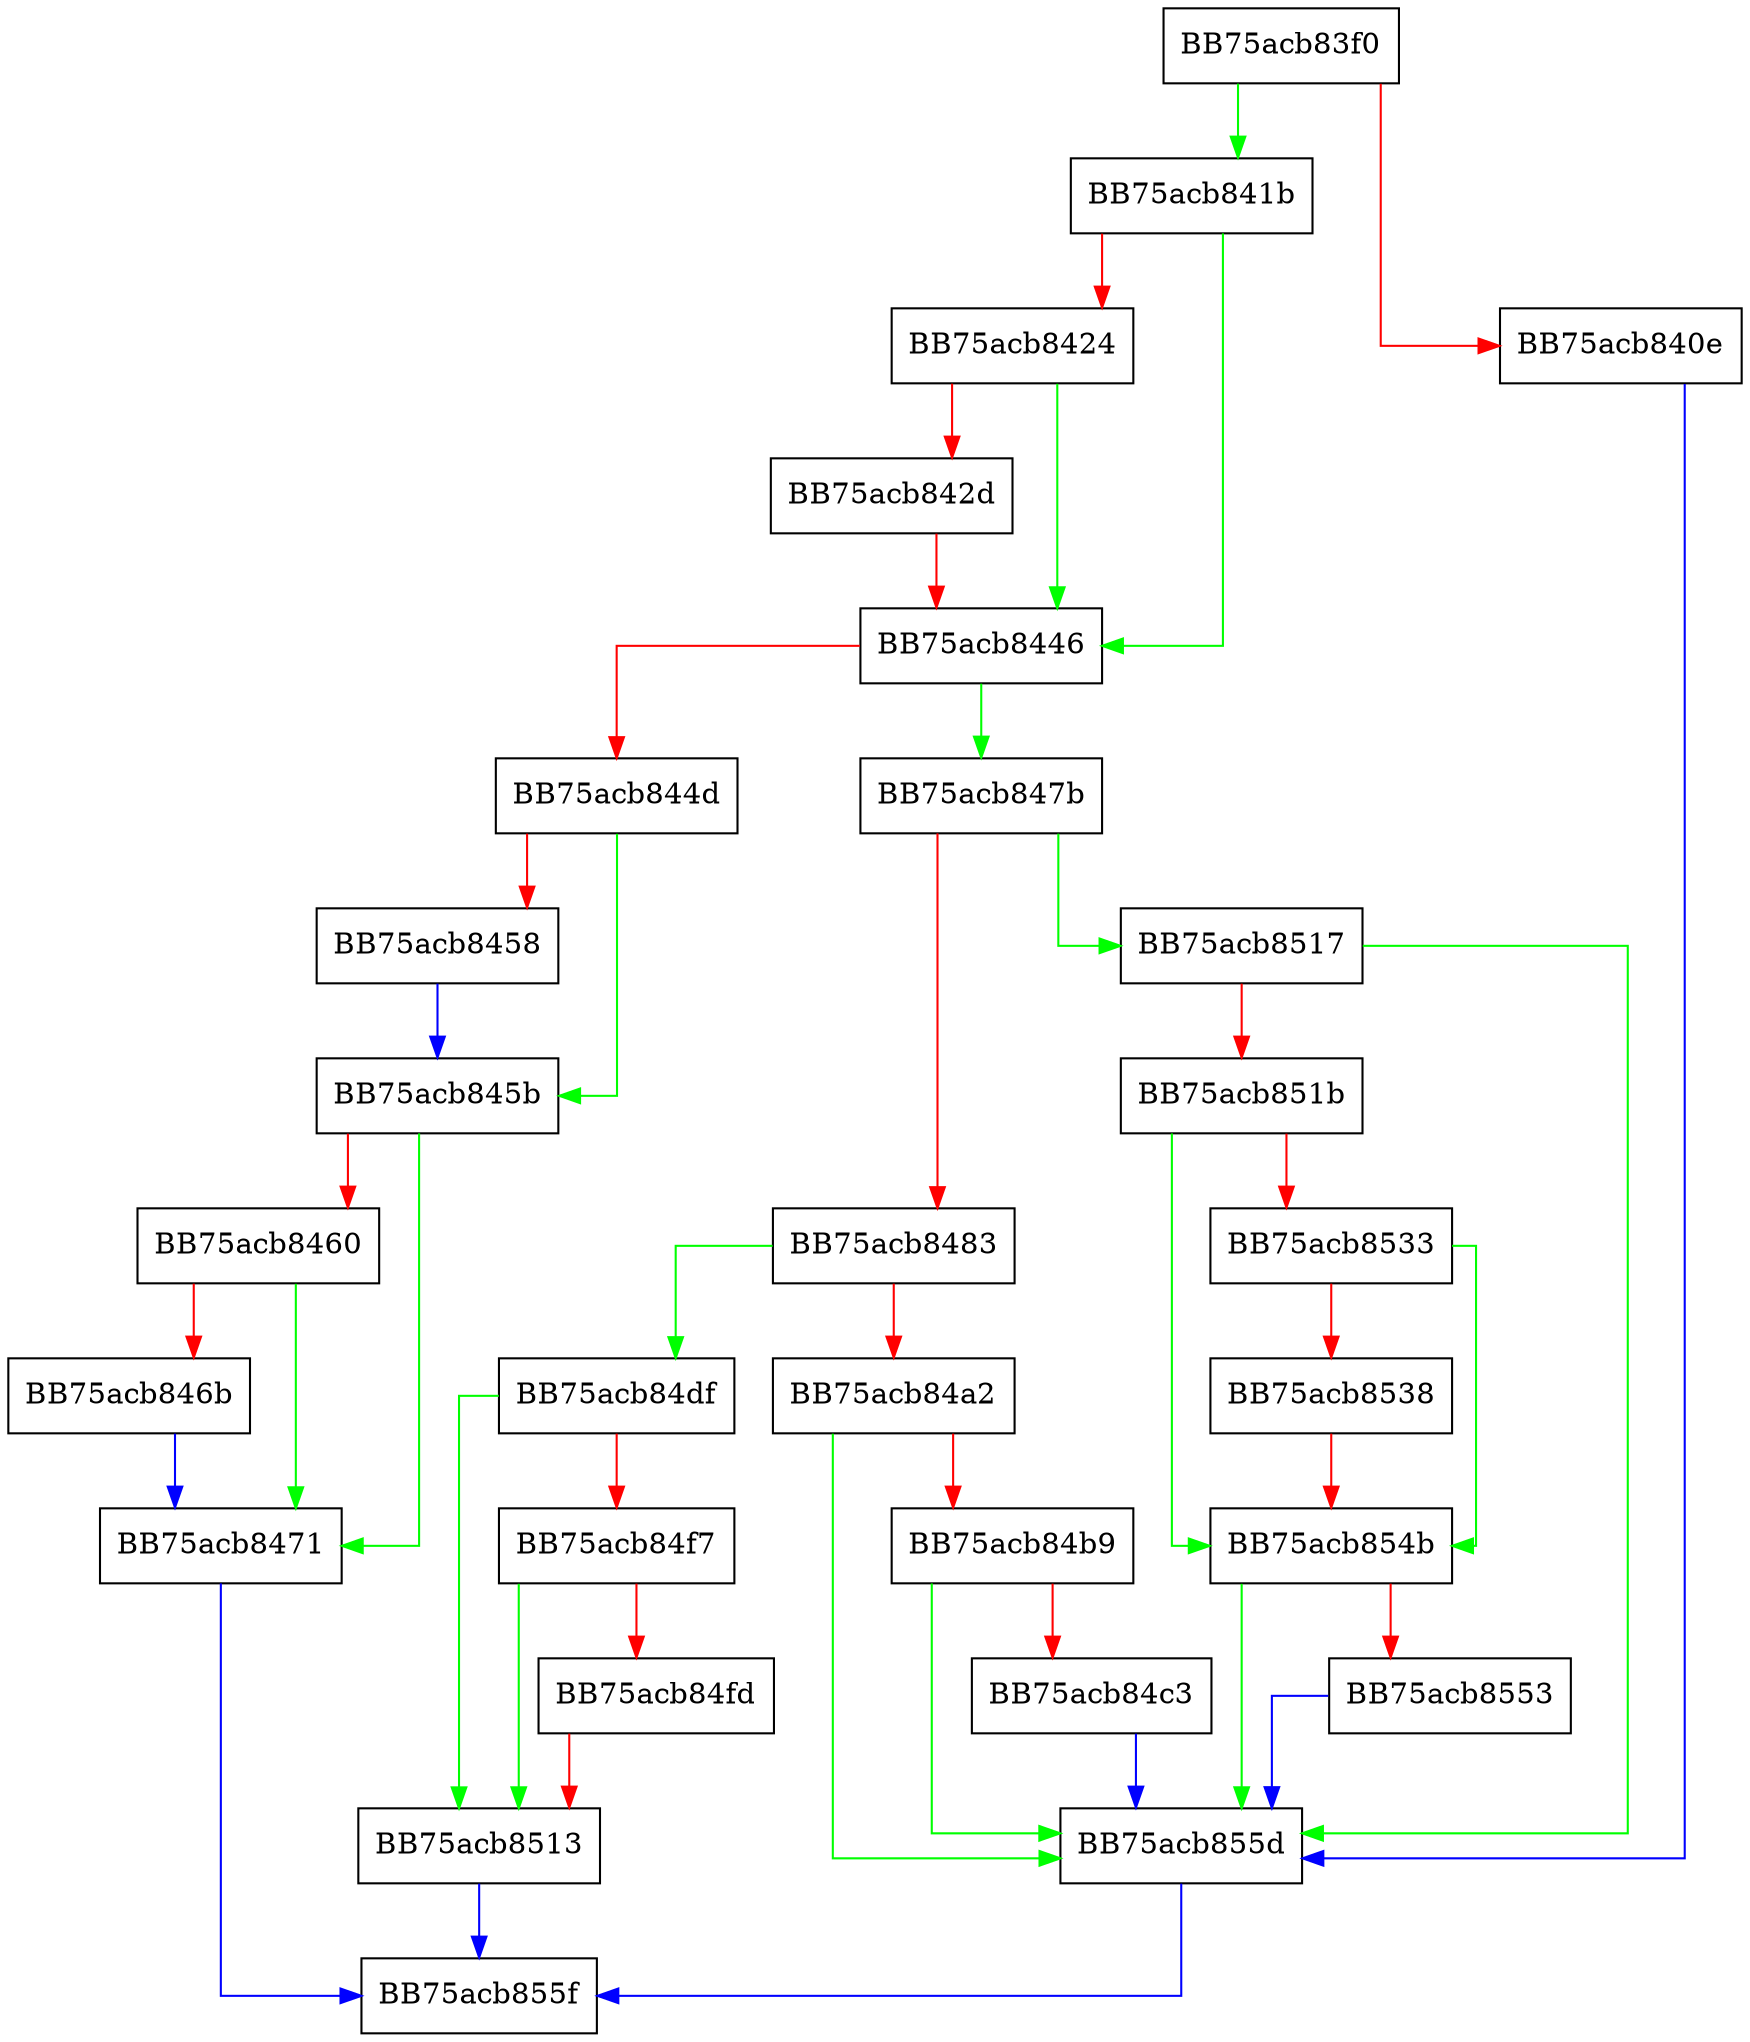 digraph ScanCallback {
  node [shape="box"];
  graph [splines=ortho];
  BB75acb83f0 -> BB75acb841b [color="green"];
  BB75acb83f0 -> BB75acb840e [color="red"];
  BB75acb840e -> BB75acb855d [color="blue"];
  BB75acb841b -> BB75acb8446 [color="green"];
  BB75acb841b -> BB75acb8424 [color="red"];
  BB75acb8424 -> BB75acb8446 [color="green"];
  BB75acb8424 -> BB75acb842d [color="red"];
  BB75acb842d -> BB75acb8446 [color="red"];
  BB75acb8446 -> BB75acb847b [color="green"];
  BB75acb8446 -> BB75acb844d [color="red"];
  BB75acb844d -> BB75acb845b [color="green"];
  BB75acb844d -> BB75acb8458 [color="red"];
  BB75acb8458 -> BB75acb845b [color="blue"];
  BB75acb845b -> BB75acb8471 [color="green"];
  BB75acb845b -> BB75acb8460 [color="red"];
  BB75acb8460 -> BB75acb8471 [color="green"];
  BB75acb8460 -> BB75acb846b [color="red"];
  BB75acb846b -> BB75acb8471 [color="blue"];
  BB75acb8471 -> BB75acb855f [color="blue"];
  BB75acb847b -> BB75acb8517 [color="green"];
  BB75acb847b -> BB75acb8483 [color="red"];
  BB75acb8483 -> BB75acb84df [color="green"];
  BB75acb8483 -> BB75acb84a2 [color="red"];
  BB75acb84a2 -> BB75acb855d [color="green"];
  BB75acb84a2 -> BB75acb84b9 [color="red"];
  BB75acb84b9 -> BB75acb855d [color="green"];
  BB75acb84b9 -> BB75acb84c3 [color="red"];
  BB75acb84c3 -> BB75acb855d [color="blue"];
  BB75acb84df -> BB75acb8513 [color="green"];
  BB75acb84df -> BB75acb84f7 [color="red"];
  BB75acb84f7 -> BB75acb8513 [color="green"];
  BB75acb84f7 -> BB75acb84fd [color="red"];
  BB75acb84fd -> BB75acb8513 [color="red"];
  BB75acb8513 -> BB75acb855f [color="blue"];
  BB75acb8517 -> BB75acb855d [color="green"];
  BB75acb8517 -> BB75acb851b [color="red"];
  BB75acb851b -> BB75acb854b [color="green"];
  BB75acb851b -> BB75acb8533 [color="red"];
  BB75acb8533 -> BB75acb854b [color="green"];
  BB75acb8533 -> BB75acb8538 [color="red"];
  BB75acb8538 -> BB75acb854b [color="red"];
  BB75acb854b -> BB75acb855d [color="green"];
  BB75acb854b -> BB75acb8553 [color="red"];
  BB75acb8553 -> BB75acb855d [color="blue"];
  BB75acb855d -> BB75acb855f [color="blue"];
}